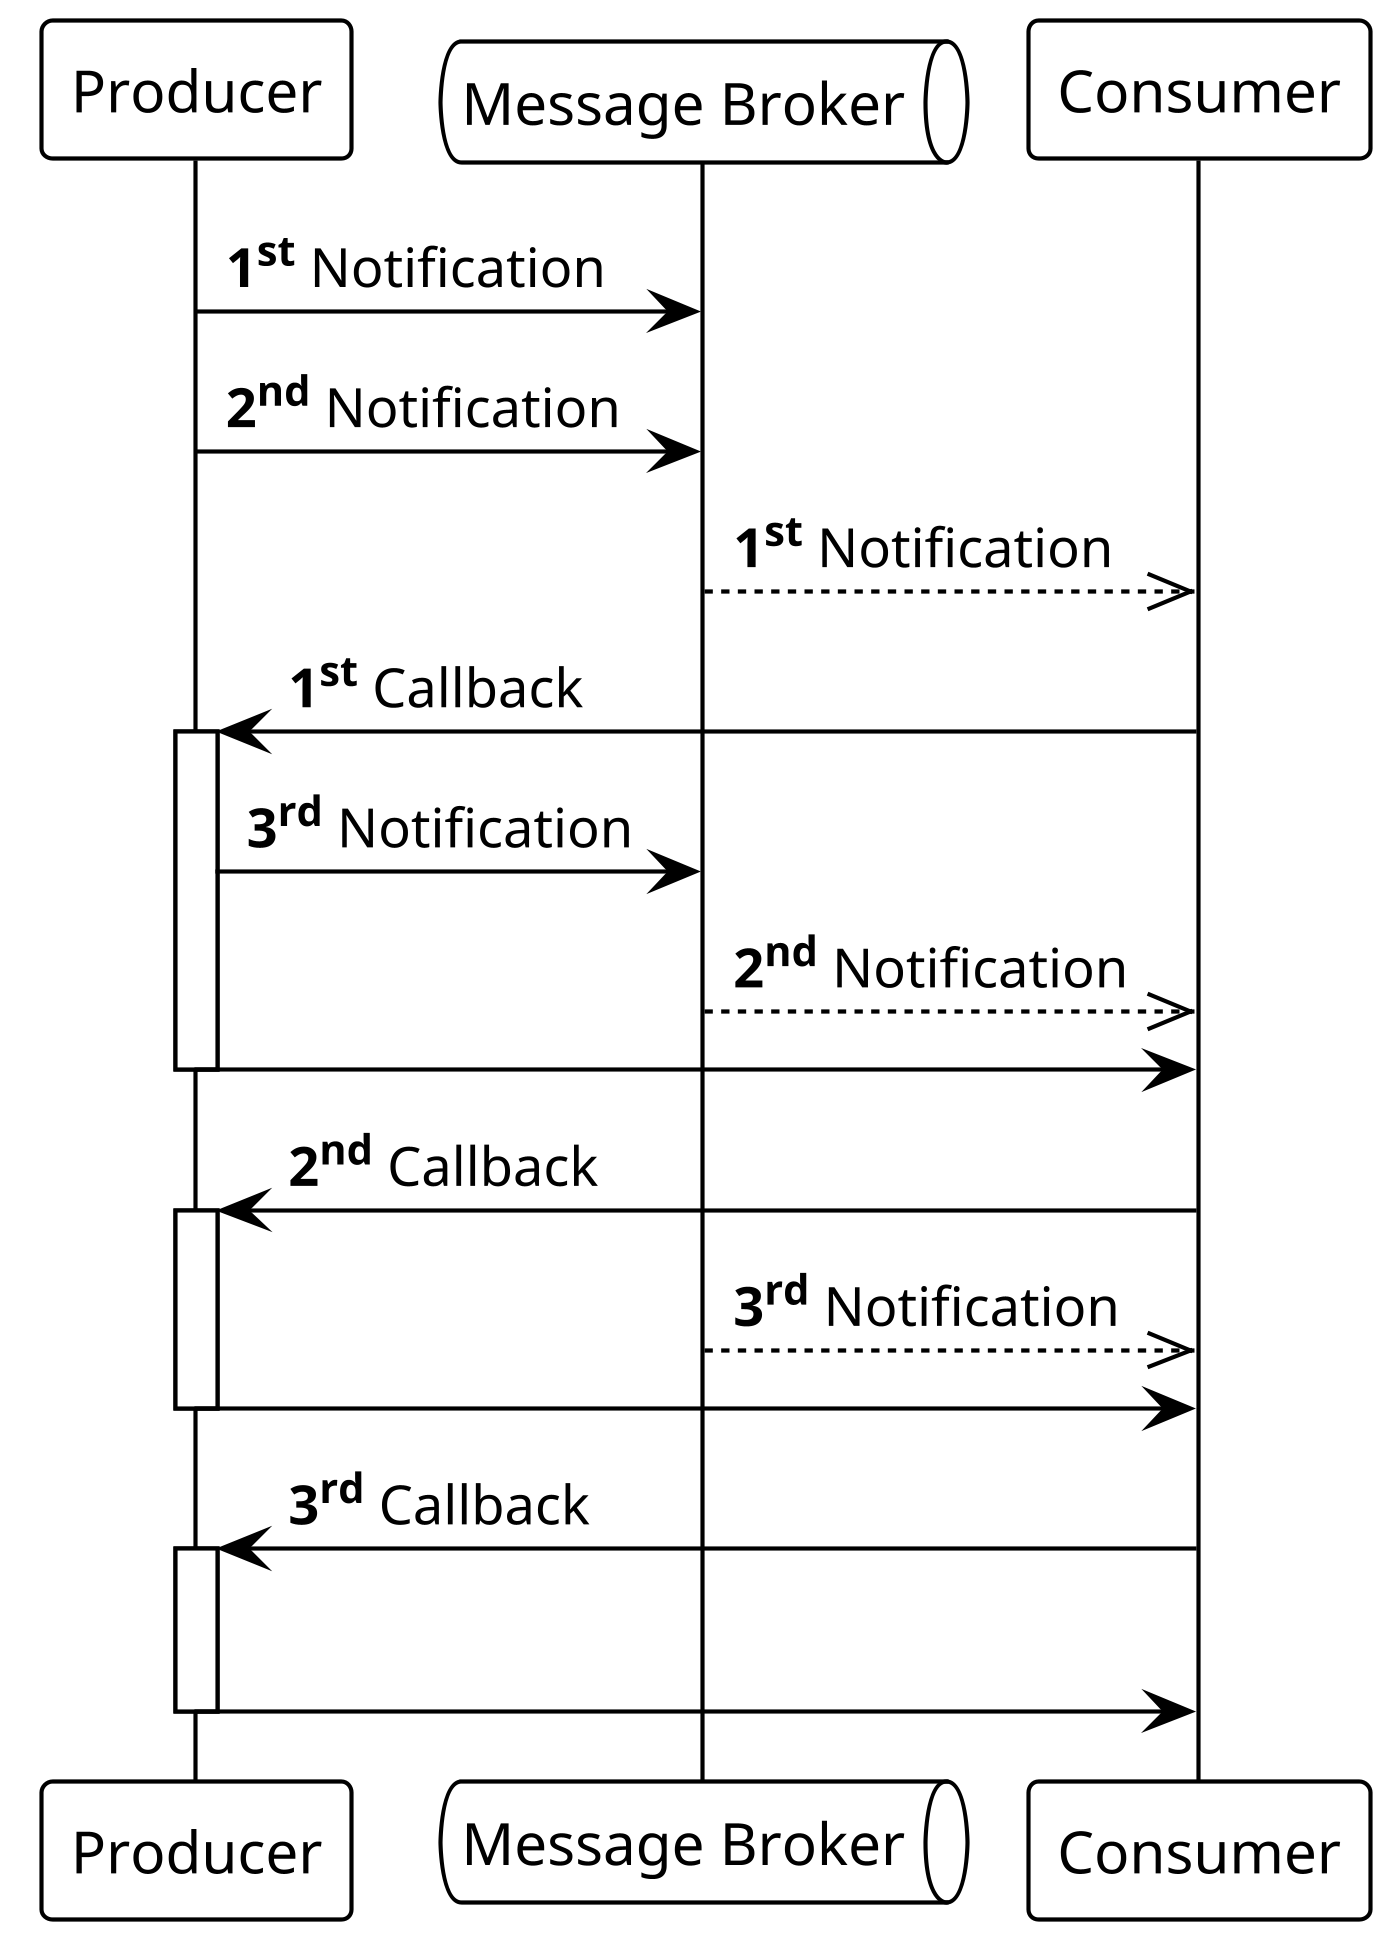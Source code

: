 @startuml
!theme plain
skinparam dpi 400
skinparam defaultFontName Jetbrains Mono
skinparam ParticipantPadding 0

participant Producer as prod
queue "Message Broker" as b
participant Consumer as con

prod -> b : <b>1<sup>st</sup></b> Notification
prod -> b : <b>2<sup>nd</sup></b> Notification
b -->> con : <b>1<sup>st</sup></b> Notification

con -> prod ++ : <b>1<sup>st</sup></b> Callback
prod -> b : <b>3<sup>rd</sup></b> Notification
b -->> con : <b>2<sup>nd</sup></b> Notification
prod -> con --

con -> prod ++ : <b>2<sup>nd</sup></b> Callback
b -->> con : <b>3<sup>rd</sup></b> Notification
prod -> con --

con -> prod ++  : <b>3<sup>rd</sup></b> Callback
|||
prod -> con --

@enduml
